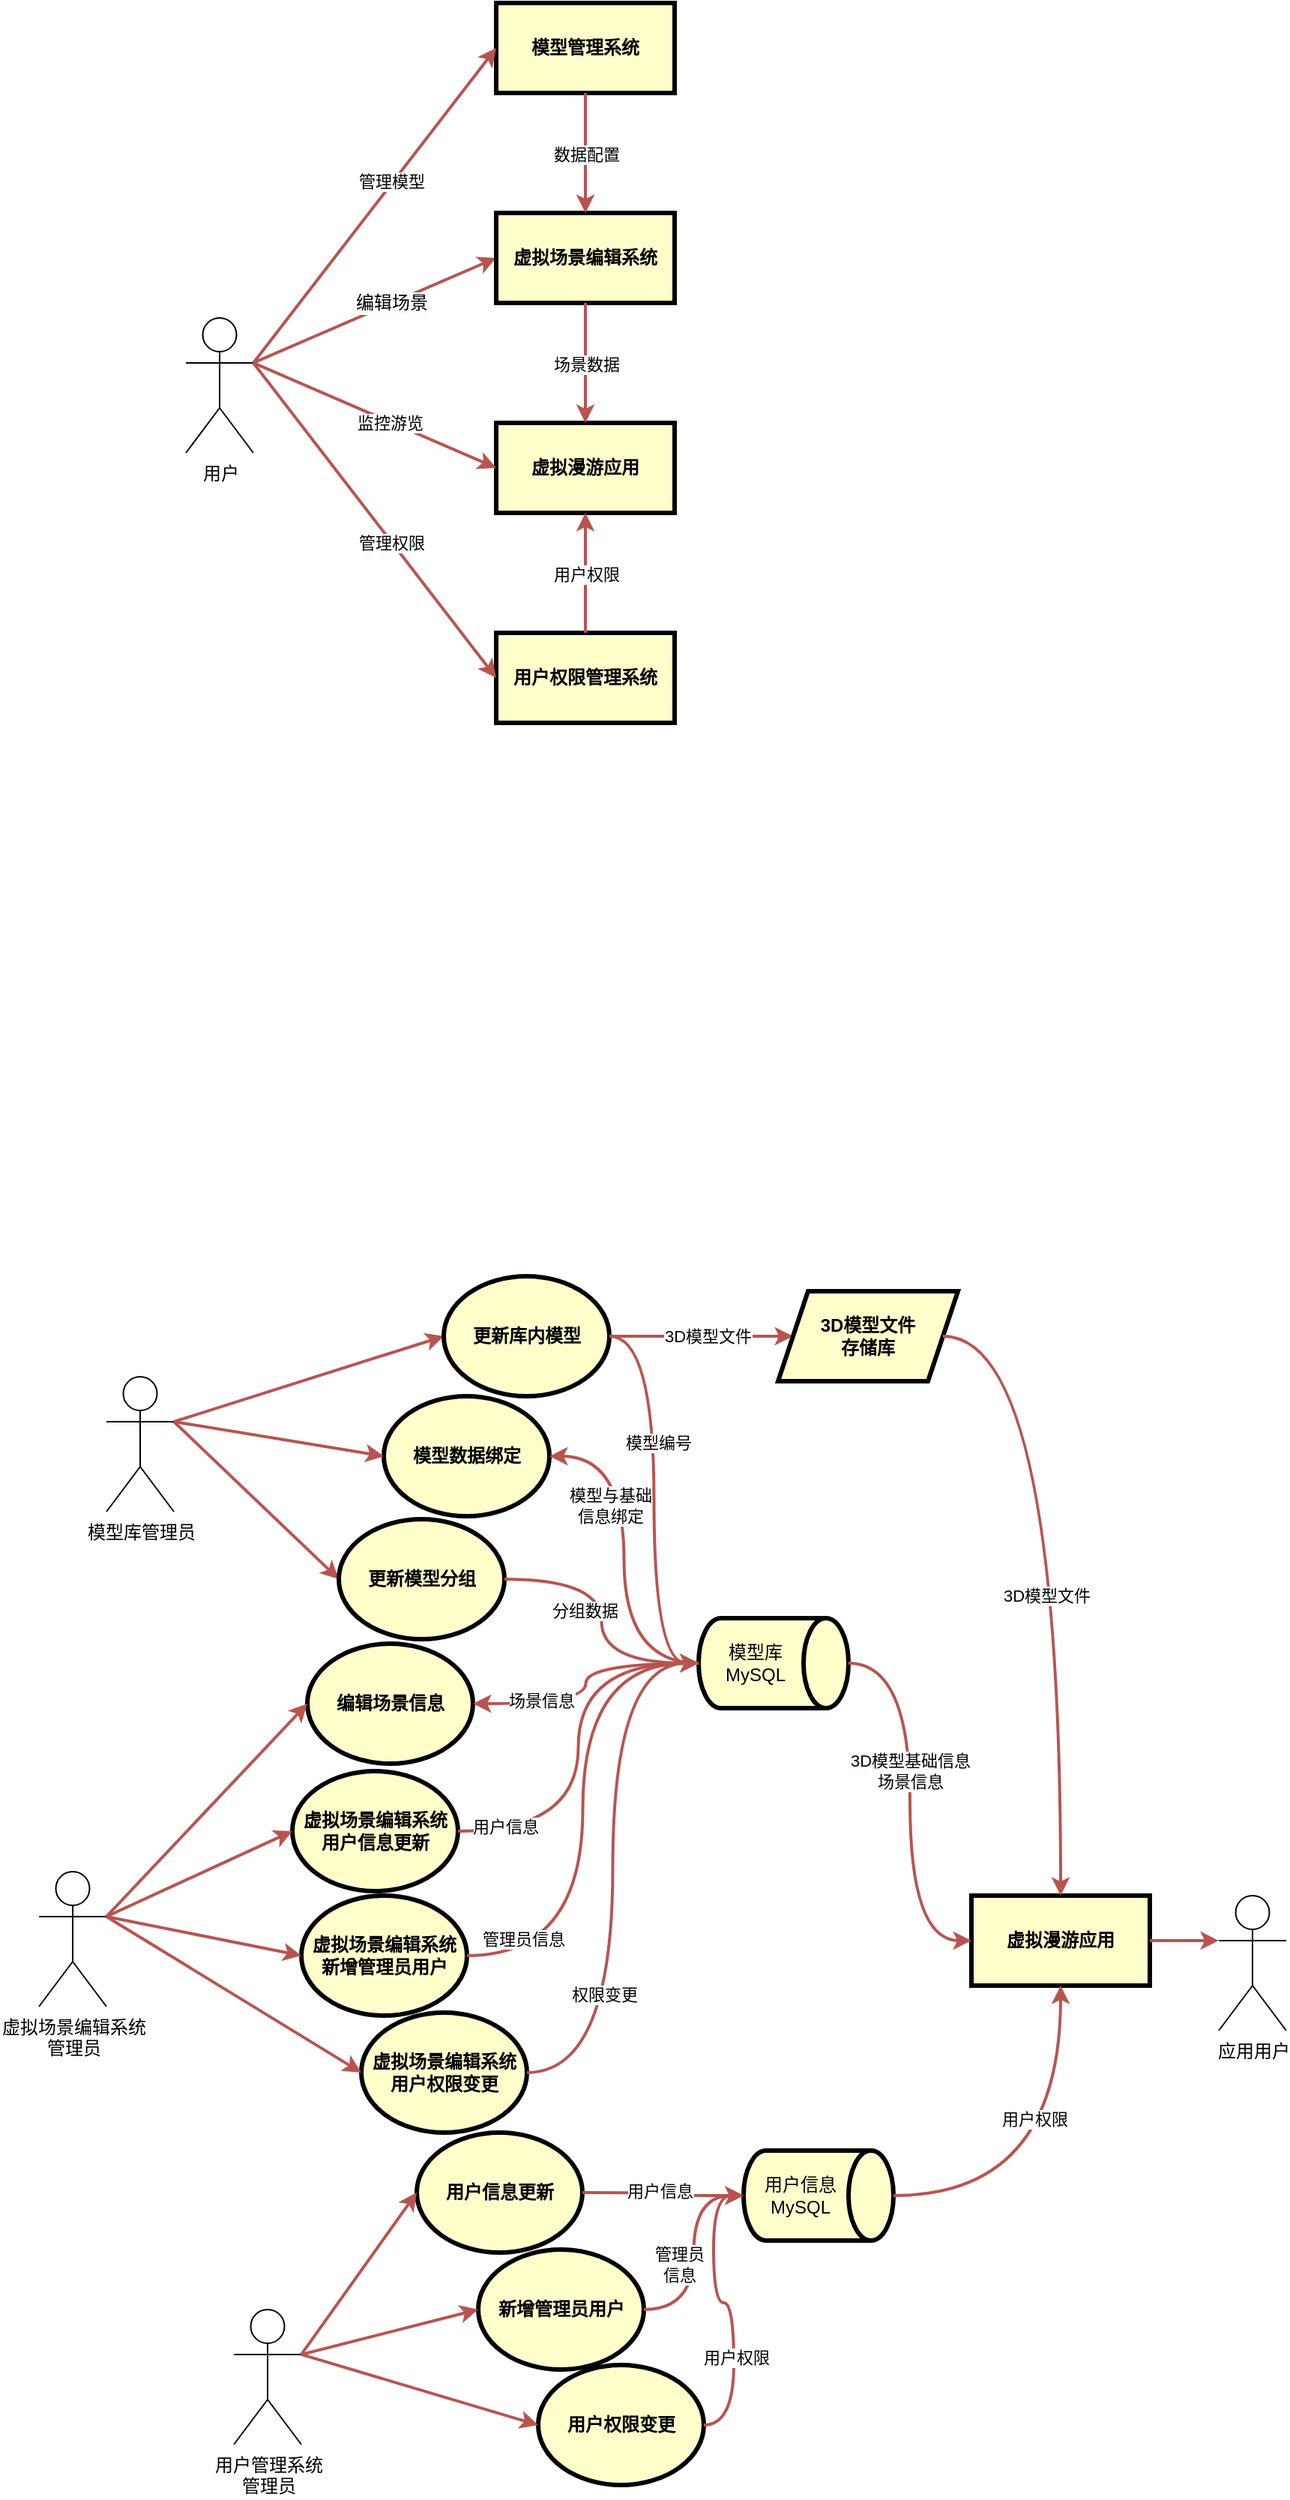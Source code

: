 <mxfile version="22.0.8" type="github">
  <diagram name="Page-1" id="c7558073-3199-34d8-9f00-42111426c3f3">
    <mxGraphModel dx="1366" dy="1928" grid="0" gridSize="10" guides="1" tooltips="1" connect="1" arrows="1" fold="1" page="1" pageScale="1" pageWidth="826" pageHeight="1169" background="none" math="0" shadow="0">
      <root>
        <mxCell id="0" />
        <mxCell id="1" parent="0" />
        <mxCell id="uBJoYxO8X4Ivg8I1XI1R-100" style="rounded=0;orthogonalLoop=1;jettySize=auto;html=1;exitX=1;exitY=0.333;exitDx=0;exitDy=0;entryX=0;entryY=0.5;entryDx=0;entryDy=0;strokeWidth=2;fillColor=#f8cecc;strokeColor=#b85450;exitPerimeter=0;" edge="1" parent="1" source="uBJoYxO8X4Ivg8I1XI1R-101" target="uBJoYxO8X4Ivg8I1XI1R-103">
          <mxGeometry relative="1" as="geometry">
            <mxPoint x="272" y="-321" as="sourcePoint" />
            <mxPoint x="428" y="-591" as="targetPoint" />
          </mxGeometry>
        </mxCell>
        <mxCell id="uBJoYxO8X4Ivg8I1XI1R-201" value="&lt;span style=&quot;color: rgb(0, 0, 0); font-family: Helvetica; font-size: 12px; font-style: normal; font-variant-ligatures: normal; font-variant-caps: normal; font-weight: 400; letter-spacing: normal; orphans: 2; text-align: center; text-indent: 0px; text-transform: none; widows: 2; word-spacing: 0px; -webkit-text-stroke-width: 0px; background-color: rgb(251, 251, 251); text-decoration-thickness: initial; text-decoration-style: initial; text-decoration-color: initial; float: none; display: inline !important;&quot;&gt;编辑场景&lt;/span&gt;" style="edgeLabel;html=1;align=center;verticalAlign=middle;resizable=0;points=[];" vertex="1" connectable="0" parent="uBJoYxO8X4Ivg8I1XI1R-100">
          <mxGeometry x="0.12" y="1" relative="1" as="geometry">
            <mxPoint x="1" as="offset" />
          </mxGeometry>
        </mxCell>
        <mxCell id="uBJoYxO8X4Ivg8I1XI1R-101" value="用户&lt;br&gt;" style="shape=umlActor;verticalLabelPosition=bottom;verticalAlign=top;html=1;outlineConnect=0;" vertex="1" parent="1">
          <mxGeometry x="181" y="-541" width="45" height="90" as="geometry" />
        </mxCell>
        <mxCell id="uBJoYxO8X4Ivg8I1XI1R-103" value="虚拟场景编辑系统" style="whiteSpace=wrap;align=center;verticalAlign=middle;fontStyle=1;strokeWidth=3;fillColor=#FFFFCC" vertex="1" parent="1">
          <mxGeometry x="388" y="-611" width="119" height="60" as="geometry" />
        </mxCell>
        <mxCell id="uBJoYxO8X4Ivg8I1XI1R-104" value="虚拟漫游应用" style="whiteSpace=wrap;align=center;verticalAlign=middle;fontStyle=1;strokeWidth=3;fillColor=#FFFFCC" vertex="1" parent="1">
          <mxGeometry x="388" y="-471" width="119" height="60" as="geometry" />
        </mxCell>
        <mxCell id="uBJoYxO8X4Ivg8I1XI1R-105" value="用户权限管理系统" style="whiteSpace=wrap;align=center;verticalAlign=middle;fontStyle=1;strokeWidth=3;fillColor=#FFFFCC" vertex="1" parent="1">
          <mxGeometry x="388" y="-331" width="119" height="60" as="geometry" />
        </mxCell>
        <mxCell id="uBJoYxO8X4Ivg8I1XI1R-106" value="模型管理系统" style="whiteSpace=wrap;align=center;verticalAlign=middle;fontStyle=1;strokeWidth=3;fillColor=#FFFFCC" vertex="1" parent="1">
          <mxGeometry x="388" y="-751" width="119" height="60" as="geometry" />
        </mxCell>
        <mxCell id="uBJoYxO8X4Ivg8I1XI1R-107" style="rounded=0;orthogonalLoop=1;jettySize=auto;html=1;exitX=1;exitY=0.333;exitDx=0;exitDy=0;entryX=0;entryY=0.5;entryDx=0;entryDy=0;strokeWidth=2;fillColor=#f8cecc;strokeColor=#b85450;exitPerimeter=0;" edge="1" parent="1" source="uBJoYxO8X4Ivg8I1XI1R-101" target="uBJoYxO8X4Ivg8I1XI1R-104">
          <mxGeometry relative="1" as="geometry">
            <mxPoint x="287" y="-501" as="sourcePoint" />
            <mxPoint x="398" y="-571" as="targetPoint" />
          </mxGeometry>
        </mxCell>
        <mxCell id="uBJoYxO8X4Ivg8I1XI1R-205" value="监控游览" style="edgeLabel;html=1;align=center;verticalAlign=middle;resizable=0;points=[];" vertex="1" connectable="0" parent="uBJoYxO8X4Ivg8I1XI1R-107">
          <mxGeometry x="-0.061" relative="1" as="geometry">
            <mxPoint x="15" y="7" as="offset" />
          </mxGeometry>
        </mxCell>
        <mxCell id="uBJoYxO8X4Ivg8I1XI1R-108" style="rounded=0;orthogonalLoop=1;jettySize=auto;html=1;exitX=1;exitY=0.333;exitDx=0;exitDy=0;entryX=0;entryY=0.5;entryDx=0;entryDy=0;strokeWidth=2;fillColor=#f8cecc;strokeColor=#b85450;exitPerimeter=0;" edge="1" parent="1" source="uBJoYxO8X4Ivg8I1XI1R-101" target="uBJoYxO8X4Ivg8I1XI1R-105">
          <mxGeometry relative="1" as="geometry">
            <mxPoint x="287" y="-501" as="sourcePoint" />
            <mxPoint x="398" y="-431" as="targetPoint" />
          </mxGeometry>
        </mxCell>
        <mxCell id="uBJoYxO8X4Ivg8I1XI1R-209" value="管理权限" style="edgeLabel;html=1;align=center;verticalAlign=middle;resizable=0;points=[];" vertex="1" connectable="0" parent="uBJoYxO8X4Ivg8I1XI1R-108">
          <mxGeometry x="0.153" y="-2" relative="1" as="geometry">
            <mxPoint y="-3" as="offset" />
          </mxGeometry>
        </mxCell>
        <mxCell id="uBJoYxO8X4Ivg8I1XI1R-109" style="rounded=0;orthogonalLoop=1;jettySize=auto;html=1;exitX=1;exitY=0.333;exitDx=0;exitDy=0;entryX=0;entryY=0.5;entryDx=0;entryDy=0;strokeWidth=2;fillColor=#f8cecc;strokeColor=#b85450;exitPerimeter=0;" edge="1" parent="1" source="uBJoYxO8X4Ivg8I1XI1R-101" target="uBJoYxO8X4Ivg8I1XI1R-106">
          <mxGeometry relative="1" as="geometry">
            <mxPoint x="287" y="-501" as="sourcePoint" />
            <mxPoint x="398" y="-291" as="targetPoint" />
          </mxGeometry>
        </mxCell>
        <mxCell id="uBJoYxO8X4Ivg8I1XI1R-208" value="管理模型" style="edgeLabel;html=1;align=center;verticalAlign=middle;resizable=0;points=[];" vertex="1" connectable="0" parent="uBJoYxO8X4Ivg8I1XI1R-109">
          <mxGeometry x="0.172" y="-2" relative="1" as="geometry">
            <mxPoint x="-5" y="1" as="offset" />
          </mxGeometry>
        </mxCell>
        <mxCell id="uBJoYxO8X4Ivg8I1XI1R-111" style="edgeStyle=orthogonalEdgeStyle;rounded=0;orthogonalLoop=1;jettySize=auto;html=1;exitX=0.5;exitY=1;exitDx=0;exitDy=0;entryX=0.5;entryY=0;entryDx=0;entryDy=0;curved=1;strokeWidth=2;fillColor=#f8cecc;strokeColor=#b85450;" edge="1" parent="1" source="uBJoYxO8X4Ivg8I1XI1R-106" target="uBJoYxO8X4Ivg8I1XI1R-103">
          <mxGeometry relative="1" as="geometry">
            <mxPoint x="287" y="-501" as="sourcePoint" />
            <mxPoint x="398" y="-711" as="targetPoint" />
          </mxGeometry>
        </mxCell>
        <mxCell id="uBJoYxO8X4Ivg8I1XI1R-206" value="数据配置" style="edgeLabel;html=1;align=center;verticalAlign=middle;resizable=0;points=[];" vertex="1" connectable="0" parent="uBJoYxO8X4Ivg8I1XI1R-111">
          <mxGeometry x="-0.268" y="-2" relative="1" as="geometry">
            <mxPoint x="2" y="11" as="offset" />
          </mxGeometry>
        </mxCell>
        <mxCell id="uBJoYxO8X4Ivg8I1XI1R-112" style="edgeStyle=orthogonalEdgeStyle;rounded=0;orthogonalLoop=1;jettySize=auto;html=1;exitX=0.5;exitY=1;exitDx=0;exitDy=0;entryX=0.5;entryY=0;entryDx=0;entryDy=0;curved=1;strokeWidth=2;fillColor=#f8cecc;strokeColor=#b85450;" edge="1" parent="1" source="uBJoYxO8X4Ivg8I1XI1R-103" target="uBJoYxO8X4Ivg8I1XI1R-104">
          <mxGeometry relative="1" as="geometry">
            <mxPoint x="297" y="-491" as="sourcePoint" />
            <mxPoint x="408" y="-701" as="targetPoint" />
          </mxGeometry>
        </mxCell>
        <mxCell id="uBJoYxO8X4Ivg8I1XI1R-204" value="场景数据&lt;br&gt;" style="edgeLabel;html=1;align=center;verticalAlign=middle;resizable=0;points=[];" vertex="1" connectable="0" parent="uBJoYxO8X4Ivg8I1XI1R-112">
          <mxGeometry x="-0.211" y="-1" relative="1" as="geometry">
            <mxPoint x="1" y="9" as="offset" />
          </mxGeometry>
        </mxCell>
        <mxCell id="uBJoYxO8X4Ivg8I1XI1R-113" style="edgeStyle=orthogonalEdgeStyle;rounded=0;orthogonalLoop=1;jettySize=auto;html=1;exitX=0.5;exitY=0;exitDx=0;exitDy=0;entryX=0.5;entryY=1;entryDx=0;entryDy=0;curved=1;strokeWidth=2;fillColor=#f8cecc;strokeColor=#b85450;" edge="1" parent="1" source="uBJoYxO8X4Ivg8I1XI1R-105" target="uBJoYxO8X4Ivg8I1XI1R-104">
          <mxGeometry relative="1" as="geometry">
            <mxPoint x="307" y="-481" as="sourcePoint" />
            <mxPoint x="418" y="-691" as="targetPoint" />
          </mxGeometry>
        </mxCell>
        <mxCell id="uBJoYxO8X4Ivg8I1XI1R-207" value="用户权限" style="edgeLabel;html=1;align=center;verticalAlign=middle;resizable=0;points=[];" vertex="1" connectable="0" parent="uBJoYxO8X4Ivg8I1XI1R-113">
          <mxGeometry x="0.039" y="-1" relative="1" as="geometry">
            <mxPoint x="-1" y="2" as="offset" />
          </mxGeometry>
        </mxCell>
        <mxCell id="uBJoYxO8X4Ivg8I1XI1R-148" value="模型库管理员" style="shape=umlActor;verticalLabelPosition=bottom;verticalAlign=top;html=1;outlineConnect=0;" vertex="1" parent="1">
          <mxGeometry x="128" y="165" width="45" height="90" as="geometry" />
        </mxCell>
        <mxCell id="uBJoYxO8X4Ivg8I1XI1R-149" style="rounded=0;orthogonalLoop=1;jettySize=auto;html=1;exitX=1;exitY=0.333;exitDx=0;exitDy=0;entryX=0;entryY=0.5;entryDx=0;entryDy=0;strokeWidth=2;fillColor=#f8cecc;strokeColor=#b85450;exitPerimeter=0;" edge="1" parent="1" source="uBJoYxO8X4Ivg8I1XI1R-148" target="uBJoYxO8X4Ivg8I1XI1R-152">
          <mxGeometry relative="1" as="geometry">
            <mxPoint x="301" y="187" as="sourcePoint" />
            <mxPoint x="305" y="115.0" as="targetPoint" />
          </mxGeometry>
        </mxCell>
        <mxCell id="uBJoYxO8X4Ivg8I1XI1R-152" value="更新库内模型" style="ellipse;whiteSpace=wrap;html=1;fillColor=#FFFFCC;fontStyle=1;strokeWidth=3;" vertex="1" parent="1">
          <mxGeometry x="353" y="98" width="110.5" height="80" as="geometry" />
        </mxCell>
        <mxCell id="uBJoYxO8X4Ivg8I1XI1R-154" value="编辑场景信息" style="ellipse;whiteSpace=wrap;html=1;fillColor=#FFFFCC;fontStyle=1;strokeWidth=3;" vertex="1" parent="1">
          <mxGeometry x="262" y="343" width="110.5" height="80" as="geometry" />
        </mxCell>
        <mxCell id="uBJoYxO8X4Ivg8I1XI1R-156" style="rounded=0;orthogonalLoop=1;jettySize=auto;html=1;exitX=1;exitY=0.333;exitDx=0;exitDy=0;strokeWidth=2;fillColor=#f8cecc;strokeColor=#b85450;exitPerimeter=0;entryX=0;entryY=0.5;entryDx=0;entryDy=0;" edge="1" parent="1" source="uBJoYxO8X4Ivg8I1XI1R-148" target="uBJoYxO8X4Ivg8I1XI1R-192">
          <mxGeometry relative="1" as="geometry">
            <mxPoint x="169" y="206" as="sourcePoint" />
            <mxPoint x="178" y="359" as="targetPoint" />
          </mxGeometry>
        </mxCell>
        <mxCell id="uBJoYxO8X4Ivg8I1XI1R-157" value="模型数据绑定" style="ellipse;whiteSpace=wrap;html=1;fillColor=#FFFFCC;fontStyle=1;strokeWidth=3;" vertex="1" parent="1">
          <mxGeometry x="313" y="178" width="110.5" height="80" as="geometry" />
        </mxCell>
        <mxCell id="uBJoYxO8X4Ivg8I1XI1R-158" style="rounded=0;orthogonalLoop=1;jettySize=auto;html=1;exitX=1;exitY=0.333;exitDx=0;exitDy=0;entryX=0;entryY=0.5;entryDx=0;entryDy=0;strokeWidth=2;fillColor=#f8cecc;strokeColor=#b85450;exitPerimeter=0;" edge="1" parent="1" source="uBJoYxO8X4Ivg8I1XI1R-148" target="uBJoYxO8X4Ivg8I1XI1R-157">
          <mxGeometry relative="1" as="geometry">
            <mxPoint x="169" y="206" as="sourcePoint" />
            <mxPoint x="310" y="216" as="targetPoint" />
          </mxGeometry>
        </mxCell>
        <mxCell id="uBJoYxO8X4Ivg8I1XI1R-159" style="edgeStyle=orthogonalEdgeStyle;rounded=0;orthogonalLoop=1;jettySize=auto;html=1;exitX=1;exitY=0.5;exitDx=0;exitDy=0;strokeWidth=2;fillColor=#f8cecc;strokeColor=#b85450;curved=1;entryX=0;entryY=0.5;entryDx=0;entryDy=0;" edge="1" parent="1" source="uBJoYxO8X4Ivg8I1XI1R-152" target="uBJoYxO8X4Ivg8I1XI1R-161">
          <mxGeometry relative="1" as="geometry">
            <mxPoint x="169" y="206" as="sourcePoint" />
            <mxPoint x="536" y="150" as="targetPoint" />
          </mxGeometry>
        </mxCell>
        <mxCell id="uBJoYxO8X4Ivg8I1XI1R-221" value="3D模型文件" style="edgeLabel;html=1;align=center;verticalAlign=middle;resizable=0;points=[];" vertex="1" connectable="0" parent="uBJoYxO8X4Ivg8I1XI1R-159">
          <mxGeometry x="0.113" y="-2" relative="1" as="geometry">
            <mxPoint x="-3" y="-2" as="offset" />
          </mxGeometry>
        </mxCell>
        <mxCell id="uBJoYxO8X4Ivg8I1XI1R-161" value="3D模型文件&lt;br&gt;存储库" style="shape=parallelogram;perimeter=parallelogramPerimeter;whiteSpace=wrap;html=1;fixedSize=1;fillColor=#FFFFCC;fontStyle=1;strokeWidth=3;" vertex="1" parent="1">
          <mxGeometry x="576" y="108" width="120" height="60" as="geometry" />
        </mxCell>
        <mxCell id="uBJoYxO8X4Ivg8I1XI1R-166" value="模型库&lt;br&gt;MySQL" style="shape=cylinder3;whiteSpace=wrap;html=1;boundedLbl=1;backgroundOutline=1;size=15;direction=south;strokeWidth=3;fillColor=#FFFFCC;" vertex="1" parent="1">
          <mxGeometry x="523" y="326" width="100" height="60" as="geometry" />
        </mxCell>
        <mxCell id="uBJoYxO8X4Ivg8I1XI1R-167" style="edgeStyle=orthogonalEdgeStyle;rounded=0;orthogonalLoop=1;jettySize=auto;html=1;exitX=1;exitY=0.5;exitDx=0;exitDy=0;strokeWidth=2;fillColor=#f8cecc;strokeColor=#b85450;curved=1;entryX=0.5;entryY=1;entryDx=0;entryDy=0;entryPerimeter=0;" edge="1" parent="1" source="uBJoYxO8X4Ivg8I1XI1R-152" target="uBJoYxO8X4Ivg8I1XI1R-166">
          <mxGeometry relative="1" as="geometry">
            <mxPoint x="418" y="101" as="sourcePoint" />
            <mxPoint x="555" y="62" as="targetPoint" />
          </mxGeometry>
        </mxCell>
        <mxCell id="uBJoYxO8X4Ivg8I1XI1R-220" value="模型编号" style="edgeLabel;html=1;align=center;verticalAlign=middle;resizable=0;points=[];" vertex="1" connectable="0" parent="uBJoYxO8X4Ivg8I1XI1R-167">
          <mxGeometry x="-0.312" y="-5" relative="1" as="geometry">
            <mxPoint x="7" y="5" as="offset" />
          </mxGeometry>
        </mxCell>
        <mxCell id="uBJoYxO8X4Ivg8I1XI1R-169" style="edgeStyle=orthogonalEdgeStyle;rounded=0;orthogonalLoop=1;jettySize=auto;html=1;strokeWidth=2;fillColor=#f8cecc;strokeColor=#b85450;curved=1;entryX=1;entryY=0.5;entryDx=0;entryDy=0;exitX=0.5;exitY=1;exitDx=0;exitDy=0;exitPerimeter=0;" edge="1" parent="1" source="uBJoYxO8X4Ivg8I1XI1R-166" target="uBJoYxO8X4Ivg8I1XI1R-154">
          <mxGeometry relative="1" as="geometry">
            <mxPoint x="493" y="527" as="sourcePoint" />
            <mxPoint x="532" y="259" as="targetPoint" />
          </mxGeometry>
        </mxCell>
        <mxCell id="uBJoYxO8X4Ivg8I1XI1R-225" value="场景信息" style="edgeLabel;html=1;align=center;verticalAlign=middle;resizable=0;points=[];" vertex="1" connectable="0" parent="uBJoYxO8X4Ivg8I1XI1R-169">
          <mxGeometry x="0.465" y="-5" relative="1" as="geometry">
            <mxPoint x="-2" y="3" as="offset" />
          </mxGeometry>
        </mxCell>
        <mxCell id="uBJoYxO8X4Ivg8I1XI1R-170" value="用户管理系统&lt;br&gt;管理员" style="shape=umlActor;verticalLabelPosition=bottom;verticalAlign=top;html=1;outlineConnect=0;" vertex="1" parent="1">
          <mxGeometry x="213" y="787" width="45" height="90" as="geometry" />
        </mxCell>
        <mxCell id="uBJoYxO8X4Ivg8I1XI1R-171" value="虚拟漫游应用" style="whiteSpace=wrap;align=center;verticalAlign=middle;fontStyle=1;strokeWidth=3;fillColor=#FFFFCC" vertex="1" parent="1">
          <mxGeometry x="705" y="511" width="119" height="60" as="geometry" />
        </mxCell>
        <mxCell id="uBJoYxO8X4Ivg8I1XI1R-172" value="应用用户" style="shape=umlActor;verticalLabelPosition=bottom;verticalAlign=top;html=1;outlineConnect=0;" vertex="1" parent="1">
          <mxGeometry x="870" y="511" width="45" height="90" as="geometry" />
        </mxCell>
        <mxCell id="uBJoYxO8X4Ivg8I1XI1R-173" style="edgeStyle=orthogonalEdgeStyle;rounded=0;orthogonalLoop=1;jettySize=auto;html=1;exitX=1;exitY=0.5;exitDx=0;exitDy=0;strokeWidth=2;fillColor=#f8cecc;strokeColor=#b85450;curved=1;entryX=0;entryY=0.333;entryDx=0;entryDy=0;entryPerimeter=0;" edge="1" parent="1" source="uBJoYxO8X4Ivg8I1XI1R-171" target="uBJoYxO8X4Ivg8I1XI1R-172">
          <mxGeometry relative="1" as="geometry">
            <mxPoint x="775" y="333" as="sourcePoint" />
            <mxPoint x="912" y="480" as="targetPoint" />
          </mxGeometry>
        </mxCell>
        <mxCell id="uBJoYxO8X4Ivg8I1XI1R-177" style="edgeStyle=orthogonalEdgeStyle;rounded=0;orthogonalLoop=1;jettySize=auto;html=1;exitX=1;exitY=0.5;exitDx=0;exitDy=0;strokeWidth=2;fillColor=#f8cecc;strokeColor=#b85450;curved=1;entryX=0.5;entryY=0;entryDx=0;entryDy=0;" edge="1" parent="1" source="uBJoYxO8X4Ivg8I1XI1R-161" target="uBJoYxO8X4Ivg8I1XI1R-171">
          <mxGeometry relative="1" as="geometry">
            <mxPoint x="418" y="101" as="sourcePoint" />
            <mxPoint x="555" y="62" as="targetPoint" />
          </mxGeometry>
        </mxCell>
        <mxCell id="uBJoYxO8X4Ivg8I1XI1R-222" value="3D模型文件" style="edgeLabel;html=1;align=center;verticalAlign=middle;resizable=0;points=[];" vertex="1" connectable="0" parent="uBJoYxO8X4Ivg8I1XI1R-177">
          <mxGeometry x="0.082" y="-10" relative="1" as="geometry">
            <mxPoint y="7" as="offset" />
          </mxGeometry>
        </mxCell>
        <mxCell id="uBJoYxO8X4Ivg8I1XI1R-178" style="edgeStyle=orthogonalEdgeStyle;rounded=0;orthogonalLoop=1;jettySize=auto;html=1;exitX=0.5;exitY=0;exitDx=0;exitDy=0;strokeWidth=2;fillColor=#f8cecc;strokeColor=#b85450;curved=1;entryX=0;entryY=0.5;entryDx=0;entryDy=0;exitPerimeter=0;" edge="1" parent="1" source="uBJoYxO8X4Ivg8I1XI1R-166" target="uBJoYxO8X4Ivg8I1XI1R-171">
          <mxGeometry relative="1" as="geometry">
            <mxPoint x="655" y="62" as="sourcePoint" />
            <mxPoint x="883" y="508" as="targetPoint" />
          </mxGeometry>
        </mxCell>
        <mxCell id="uBJoYxO8X4Ivg8I1XI1R-223" value="3D模型基础信息&lt;br&gt;场景信息" style="edgeLabel;html=1;align=center;verticalAlign=middle;resizable=0;points=[];" vertex="1" connectable="0" parent="uBJoYxO8X4Ivg8I1XI1R-178">
          <mxGeometry x="-0.205" y="-1" relative="1" as="geometry">
            <mxPoint x="1" y="7" as="offset" />
          </mxGeometry>
        </mxCell>
        <mxCell id="uBJoYxO8X4Ivg8I1XI1R-179" value="用户信息更新" style="ellipse;whiteSpace=wrap;html=1;fillColor=#FFFFCC;fontStyle=1;strokeWidth=3;" vertex="1" parent="1">
          <mxGeometry x="335" y="669" width="110.5" height="80" as="geometry" />
        </mxCell>
        <mxCell id="uBJoYxO8X4Ivg8I1XI1R-180" style="rounded=0;orthogonalLoop=1;jettySize=auto;html=1;exitX=1;exitY=0.333;exitDx=0;exitDy=0;entryX=0;entryY=0.5;entryDx=0;entryDy=0;strokeWidth=2;fillColor=#f8cecc;strokeColor=#b85450;exitPerimeter=0;" edge="1" parent="1" source="uBJoYxO8X4Ivg8I1XI1R-170" target="uBJoYxO8X4Ivg8I1XI1R-179">
          <mxGeometry relative="1" as="geometry">
            <mxPoint x="205.25" y="438" as="sourcePoint" />
            <mxPoint x="339.25" y="593" as="targetPoint" />
          </mxGeometry>
        </mxCell>
        <mxCell id="uBJoYxO8X4Ivg8I1XI1R-181" value="新增管理员用户" style="ellipse;whiteSpace=wrap;html=1;fillColor=#FFFFCC;fontStyle=1;strokeWidth=3;" vertex="1" parent="1">
          <mxGeometry x="376" y="747" width="110.5" height="80" as="geometry" />
        </mxCell>
        <mxCell id="uBJoYxO8X4Ivg8I1XI1R-182" style="rounded=0;orthogonalLoop=1;jettySize=auto;html=1;exitX=1;exitY=0.333;exitDx=0;exitDy=0;entryX=0;entryY=0.5;entryDx=0;entryDy=0;strokeWidth=2;fillColor=#f8cecc;strokeColor=#b85450;exitPerimeter=0;" edge="1" parent="1" source="uBJoYxO8X4Ivg8I1XI1R-170" target="uBJoYxO8X4Ivg8I1XI1R-181">
          <mxGeometry relative="1" as="geometry">
            <mxPoint x="205.25" y="856" as="sourcePoint" />
            <mxPoint x="339.25" y="759" as="targetPoint" />
          </mxGeometry>
        </mxCell>
        <mxCell id="uBJoYxO8X4Ivg8I1XI1R-183" value="用户权限变更" style="ellipse;whiteSpace=wrap;html=1;fillColor=#FFFFCC;fontStyle=1;strokeWidth=3;" vertex="1" parent="1">
          <mxGeometry x="416" y="824" width="110.5" height="80" as="geometry" />
        </mxCell>
        <mxCell id="uBJoYxO8X4Ivg8I1XI1R-184" style="rounded=0;orthogonalLoop=1;jettySize=auto;html=1;exitX=1;exitY=0.333;exitDx=0;exitDy=0;entryX=0;entryY=0.5;entryDx=0;entryDy=0;strokeWidth=2;fillColor=#f8cecc;strokeColor=#b85450;exitPerimeter=0;" edge="1" parent="1" source="uBJoYxO8X4Ivg8I1XI1R-170" target="uBJoYxO8X4Ivg8I1XI1R-183">
          <mxGeometry relative="1" as="geometry">
            <mxPoint x="205.25" y="856" as="sourcePoint" />
            <mxPoint x="339.25" y="907" as="targetPoint" />
          </mxGeometry>
        </mxCell>
        <mxCell id="uBJoYxO8X4Ivg8I1XI1R-185" style="edgeStyle=orthogonalEdgeStyle;rounded=0;orthogonalLoop=1;jettySize=auto;html=1;exitX=1;exitY=0.5;exitDx=0;exitDy=0;strokeWidth=2;fillColor=#f8cecc;strokeColor=#b85450;curved=1;entryX=0.5;entryY=1;entryDx=0;entryDy=0;entryPerimeter=0;" edge="1" parent="1" source="uBJoYxO8X4Ivg8I1XI1R-179" target="uBJoYxO8X4Ivg8I1XI1R-186">
          <mxGeometry relative="1" as="geometry">
            <mxPoint x="643.25" y="468" as="sourcePoint" />
            <mxPoint x="747.25" y="793" as="targetPoint" />
          </mxGeometry>
        </mxCell>
        <mxCell id="uBJoYxO8X4Ivg8I1XI1R-232" value="用户信息" style="edgeLabel;html=1;align=center;verticalAlign=middle;resizable=0;points=[];" vertex="1" connectable="0" parent="uBJoYxO8X4Ivg8I1XI1R-185">
          <mxGeometry x="-0.068" y="1" relative="1" as="geometry">
            <mxPoint as="offset" />
          </mxGeometry>
        </mxCell>
        <mxCell id="uBJoYxO8X4Ivg8I1XI1R-186" value="用户信息&lt;br&gt;MySQL" style="shape=cylinder3;whiteSpace=wrap;html=1;boundedLbl=1;backgroundOutline=1;size=15;direction=south;strokeWidth=3;fillColor=#FFFFCC;" vertex="1" parent="1">
          <mxGeometry x="553" y="681" width="100" height="60" as="geometry" />
        </mxCell>
        <mxCell id="uBJoYxO8X4Ivg8I1XI1R-187" style="edgeStyle=orthogonalEdgeStyle;rounded=0;orthogonalLoop=1;jettySize=auto;html=1;exitX=1;exitY=0.5;exitDx=0;exitDy=0;strokeWidth=2;fillColor=#f8cecc;strokeColor=#b85450;curved=1;entryX=0.5;entryY=1;entryDx=0;entryDy=0;entryPerimeter=0;" edge="1" parent="1" source="uBJoYxO8X4Ivg8I1XI1R-181" target="uBJoYxO8X4Ivg8I1XI1R-186">
          <mxGeometry relative="1" as="geometry">
            <mxPoint x="450.25" y="759" as="sourcePoint" />
            <mxPoint x="540.25" y="843" as="targetPoint" />
          </mxGeometry>
        </mxCell>
        <mxCell id="uBJoYxO8X4Ivg8I1XI1R-233" value="管理员&lt;br&gt;信息" style="edgeLabel;html=1;align=center;verticalAlign=middle;resizable=0;points=[];" vertex="1" connectable="0" parent="uBJoYxO8X4Ivg8I1XI1R-187">
          <mxGeometry x="-0.215" y="5" relative="1" as="geometry">
            <mxPoint x="-5" y="-8" as="offset" />
          </mxGeometry>
        </mxCell>
        <mxCell id="uBJoYxO8X4Ivg8I1XI1R-188" style="edgeStyle=orthogonalEdgeStyle;rounded=0;orthogonalLoop=1;jettySize=auto;html=1;exitX=1;exitY=0.5;exitDx=0;exitDy=0;strokeWidth=2;fillColor=#f8cecc;strokeColor=#b85450;curved=1;entryX=0.5;entryY=1;entryDx=0;entryDy=0;entryPerimeter=0;" edge="1" parent="1" source="uBJoYxO8X4Ivg8I1XI1R-183" target="uBJoYxO8X4Ivg8I1XI1R-186">
          <mxGeometry relative="1" as="geometry">
            <mxPoint x="450.25" y="907" as="sourcePoint" />
            <mxPoint x="540.25" y="843" as="targetPoint" />
          </mxGeometry>
        </mxCell>
        <mxCell id="uBJoYxO8X4Ivg8I1XI1R-234" value="用户权限" style="edgeLabel;html=1;align=center;verticalAlign=middle;resizable=0;points=[];" vertex="1" connectable="0" parent="uBJoYxO8X4Ivg8I1XI1R-188">
          <mxGeometry x="-0.521" y="1" relative="1" as="geometry">
            <mxPoint x="2" y="-16" as="offset" />
          </mxGeometry>
        </mxCell>
        <mxCell id="uBJoYxO8X4Ivg8I1XI1R-189" style="edgeStyle=orthogonalEdgeStyle;rounded=0;orthogonalLoop=1;jettySize=auto;html=1;exitX=0.5;exitY=0;exitDx=0;exitDy=0;strokeWidth=2;fillColor=#f8cecc;strokeColor=#b85450;curved=1;entryX=0.5;entryY=1;entryDx=0;entryDy=0;exitPerimeter=0;" edge="1" parent="1" source="uBJoYxO8X4Ivg8I1XI1R-186" target="uBJoYxO8X4Ivg8I1XI1R-171">
          <mxGeometry relative="1" as="geometry">
            <mxPoint x="418" y="813" as="sourcePoint" />
            <mxPoint x="508" y="601" as="targetPoint" />
          </mxGeometry>
        </mxCell>
        <mxCell id="uBJoYxO8X4Ivg8I1XI1R-235" value="用户权限" style="edgeLabel;html=1;align=center;verticalAlign=middle;resizable=0;points=[];" vertex="1" connectable="0" parent="uBJoYxO8X4Ivg8I1XI1R-189">
          <mxGeometry x="0.296" y="20" relative="1" as="geometry">
            <mxPoint x="2" as="offset" />
          </mxGeometry>
        </mxCell>
        <mxCell id="uBJoYxO8X4Ivg8I1XI1R-191" value="虚拟场景编辑系统&lt;br&gt;管理员" style="shape=umlActor;verticalLabelPosition=bottom;verticalAlign=top;html=1;outlineConnect=0;" vertex="1" parent="1">
          <mxGeometry x="83" y="495" width="45" height="90" as="geometry" />
        </mxCell>
        <mxCell id="uBJoYxO8X4Ivg8I1XI1R-192" value="更新模型分组" style="ellipse;whiteSpace=wrap;html=1;fillColor=#FFFFCC;fontStyle=1;strokeWidth=3;" vertex="1" parent="1">
          <mxGeometry x="283" y="260" width="110.5" height="80" as="geometry" />
        </mxCell>
        <mxCell id="uBJoYxO8X4Ivg8I1XI1R-193" style="rounded=0;orthogonalLoop=1;jettySize=auto;html=1;exitX=1;exitY=0.333;exitDx=0;exitDy=0;entryX=0;entryY=0.5;entryDx=0;entryDy=0;strokeWidth=2;fillColor=#f8cecc;strokeColor=#b85450;exitPerimeter=0;" edge="1" parent="1" source="uBJoYxO8X4Ivg8I1XI1R-191" target="uBJoYxO8X4Ivg8I1XI1R-154">
          <mxGeometry relative="1" as="geometry">
            <mxPoint x="157" y="188.5" as="sourcePoint" />
            <mxPoint x="290" y="307.5" as="targetPoint" />
          </mxGeometry>
        </mxCell>
        <mxCell id="uBJoYxO8X4Ivg8I1XI1R-196" style="edgeStyle=orthogonalEdgeStyle;rounded=0;orthogonalLoop=1;jettySize=auto;html=1;exitX=1;exitY=0.5;exitDx=0;exitDy=0;strokeWidth=2;fillColor=#f8cecc;strokeColor=#b85450;curved=1;entryX=0.5;entryY=1;entryDx=0;entryDy=0;entryPerimeter=0;" edge="1" parent="1" source="uBJoYxO8X4Ivg8I1XI1R-192" target="uBJoYxO8X4Ivg8I1XI1R-166">
          <mxGeometry relative="1" as="geometry">
            <mxPoint x="418" y="101" as="sourcePoint" />
            <mxPoint x="532" y="351" as="targetPoint" />
          </mxGeometry>
        </mxCell>
        <mxCell id="uBJoYxO8X4Ivg8I1XI1R-224" value="分组数据" style="edgeLabel;html=1;align=center;verticalAlign=middle;resizable=0;points=[];" vertex="1" connectable="0" parent="uBJoYxO8X4Ivg8I1XI1R-196">
          <mxGeometry x="-0.445" y="-10" relative="1" as="geometry">
            <mxPoint x="2" y="11" as="offset" />
          </mxGeometry>
        </mxCell>
        <mxCell id="uBJoYxO8X4Ivg8I1XI1R-197" style="edgeStyle=orthogonalEdgeStyle;rounded=0;orthogonalLoop=1;jettySize=auto;html=1;strokeWidth=2;fillColor=#f8cecc;strokeColor=#b85450;curved=1;entryX=1;entryY=0.5;entryDx=0;entryDy=0;exitX=0.5;exitY=1;exitDx=0;exitDy=0;exitPerimeter=0;" edge="1" parent="1" source="uBJoYxO8X4Ivg8I1XI1R-166" target="uBJoYxO8X4Ivg8I1XI1R-157">
          <mxGeometry relative="1" as="geometry">
            <mxPoint x="408" y="500" as="sourcePoint" />
            <mxPoint x="546" y="508" as="targetPoint" />
          </mxGeometry>
        </mxCell>
        <mxCell id="uBJoYxO8X4Ivg8I1XI1R-199" value="模型与基础&lt;br&gt;信息绑定" style="edgeLabel;html=1;align=center;verticalAlign=middle;resizable=0;points=[];" vertex="1" connectable="0" parent="uBJoYxO8X4Ivg8I1XI1R-197">
          <mxGeometry x="0.247" y="3" relative="1" as="geometry">
            <mxPoint x="-7" y="-7" as="offset" />
          </mxGeometry>
        </mxCell>
        <mxCell id="uBJoYxO8X4Ivg8I1XI1R-210" value="虚拟场景编辑系统&lt;br&gt;用户信息更新" style="ellipse;whiteSpace=wrap;html=1;fillColor=#FFFFCC;fontStyle=1;strokeWidth=3;" vertex="1" parent="1">
          <mxGeometry x="252" y="428" width="110.5" height="80" as="geometry" />
        </mxCell>
        <mxCell id="uBJoYxO8X4Ivg8I1XI1R-211" style="rounded=0;orthogonalLoop=1;jettySize=auto;html=1;exitX=1;exitY=0.333;exitDx=0;exitDy=0;entryX=0;entryY=0.5;entryDx=0;entryDy=0;strokeWidth=2;fillColor=#f8cecc;strokeColor=#b85450;exitPerimeter=0;" edge="1" parent="1" source="uBJoYxO8X4Ivg8I1XI1R-191" target="uBJoYxO8X4Ivg8I1XI1R-210">
          <mxGeometry relative="1" as="geometry">
            <mxPoint x="175" y="592" as="sourcePoint" />
            <mxPoint x="272" y="393" as="targetPoint" />
          </mxGeometry>
        </mxCell>
        <mxCell id="uBJoYxO8X4Ivg8I1XI1R-212" style="edgeStyle=orthogonalEdgeStyle;rounded=0;orthogonalLoop=1;jettySize=auto;html=1;strokeWidth=2;fillColor=#f8cecc;strokeColor=#b85450;curved=1;entryX=0.5;entryY=1;entryDx=0;entryDy=0;entryPerimeter=0;exitX=1;exitY=0.5;exitDx=0;exitDy=0;" edge="1" parent="1" source="uBJoYxO8X4Ivg8I1XI1R-210" target="uBJoYxO8X4Ivg8I1XI1R-166">
          <mxGeometry relative="1" as="geometry">
            <mxPoint x="383" y="393" as="sourcePoint" />
            <mxPoint x="533" y="366" as="targetPoint" />
          </mxGeometry>
        </mxCell>
        <mxCell id="uBJoYxO8X4Ivg8I1XI1R-229" value="用户信息" style="edgeLabel;html=1;align=center;verticalAlign=middle;resizable=0;points=[];" vertex="1" connectable="0" parent="uBJoYxO8X4Ivg8I1XI1R-212">
          <mxGeometry x="-0.768" y="3" relative="1" as="geometry">
            <mxPoint as="offset" />
          </mxGeometry>
        </mxCell>
        <mxCell id="uBJoYxO8X4Ivg8I1XI1R-215" value="虚拟场景编辑系统&lt;br&gt;新增管理员用户" style="ellipse;whiteSpace=wrap;html=1;fillColor=#FFFFCC;fontStyle=1;strokeWidth=3;" vertex="1" parent="1">
          <mxGeometry x="258" y="511" width="110.5" height="80" as="geometry" />
        </mxCell>
        <mxCell id="uBJoYxO8X4Ivg8I1XI1R-216" value="虚拟场景编辑系统&lt;br&gt;用户权限变更" style="ellipse;whiteSpace=wrap;html=1;fillColor=#FFFFCC;fontStyle=1;strokeWidth=3;" vertex="1" parent="1">
          <mxGeometry x="298" y="589" width="110.5" height="80" as="geometry" />
        </mxCell>
        <mxCell id="uBJoYxO8X4Ivg8I1XI1R-217" style="rounded=0;orthogonalLoop=1;jettySize=auto;html=1;exitX=1;exitY=0.333;exitDx=0;exitDy=0;entryX=0;entryY=0.5;entryDx=0;entryDy=0;strokeWidth=2;fillColor=#f8cecc;strokeColor=#b85450;exitPerimeter=0;" edge="1" parent="1" source="uBJoYxO8X4Ivg8I1XI1R-191" target="uBJoYxO8X4Ivg8I1XI1R-215">
          <mxGeometry relative="1" as="geometry">
            <mxPoint x="161" y="551" as="sourcePoint" />
            <mxPoint x="279" y="478" as="targetPoint" />
          </mxGeometry>
        </mxCell>
        <mxCell id="uBJoYxO8X4Ivg8I1XI1R-218" style="rounded=0;orthogonalLoop=1;jettySize=auto;html=1;exitX=1;exitY=0.333;exitDx=0;exitDy=0;entryX=0;entryY=0.5;entryDx=0;entryDy=0;strokeWidth=2;fillColor=#f8cecc;strokeColor=#b85450;exitPerimeter=0;" edge="1" parent="1" source="uBJoYxO8X4Ivg8I1XI1R-191" target="uBJoYxO8X4Ivg8I1XI1R-216">
          <mxGeometry relative="1" as="geometry">
            <mxPoint x="161" y="551" as="sourcePoint" />
            <mxPoint x="287" y="561" as="targetPoint" />
          </mxGeometry>
        </mxCell>
        <mxCell id="uBJoYxO8X4Ivg8I1XI1R-226" style="edgeStyle=orthogonalEdgeStyle;rounded=0;orthogonalLoop=1;jettySize=auto;html=1;exitX=1;exitY=0.5;exitDx=0;exitDy=0;strokeWidth=2;fillColor=#f8cecc;strokeColor=#b85450;curved=1;entryX=0.5;entryY=1;entryDx=0;entryDy=0;entryPerimeter=0;" edge="1" parent="1" source="uBJoYxO8X4Ivg8I1XI1R-215" target="uBJoYxO8X4Ivg8I1XI1R-166">
          <mxGeometry relative="1" as="geometry">
            <mxPoint x="457" y="721" as="sourcePoint" />
            <mxPoint x="563" y="721" as="targetPoint" />
          </mxGeometry>
        </mxCell>
        <mxCell id="uBJoYxO8X4Ivg8I1XI1R-230" value="管理员信息" style="edgeLabel;html=1;align=center;verticalAlign=middle;resizable=0;points=[];" vertex="1" connectable="0" parent="uBJoYxO8X4Ivg8I1XI1R-226">
          <mxGeometry x="-0.786" y="11" relative="1" as="geometry">
            <mxPoint as="offset" />
          </mxGeometry>
        </mxCell>
        <mxCell id="uBJoYxO8X4Ivg8I1XI1R-227" style="edgeStyle=orthogonalEdgeStyle;rounded=0;orthogonalLoop=1;jettySize=auto;html=1;exitX=1;exitY=0.5;exitDx=0;exitDy=0;strokeWidth=2;fillColor=#f8cecc;strokeColor=#b85450;curved=1;entryX=0.5;entryY=1;entryDx=0;entryDy=0;entryPerimeter=0;" edge="1" parent="1" source="uBJoYxO8X4Ivg8I1XI1R-216" target="uBJoYxO8X4Ivg8I1XI1R-166">
          <mxGeometry relative="1" as="geometry">
            <mxPoint x="457" y="721" as="sourcePoint" />
            <mxPoint x="563" y="721" as="targetPoint" />
          </mxGeometry>
        </mxCell>
        <mxCell id="uBJoYxO8X4Ivg8I1XI1R-231" value="权限变更" style="edgeLabel;html=1;align=center;verticalAlign=middle;resizable=0;points=[];" vertex="1" connectable="0" parent="uBJoYxO8X4Ivg8I1XI1R-227">
          <mxGeometry x="-0.434" y="6" relative="1" as="geometry">
            <mxPoint as="offset" />
          </mxGeometry>
        </mxCell>
      </root>
    </mxGraphModel>
  </diagram>
</mxfile>
